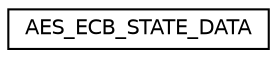 digraph "Graphical Class Hierarchy"
{
  edge [fontname="Helvetica",fontsize="10",labelfontname="Helvetica",labelfontsize="10"];
  node [fontname="Helvetica",fontsize="10",shape=record];
  rankdir="LR";
  Node1 [label="AES_ECB_STATE_DATA",height=0.2,width=0.4,color="black", fillcolor="white", style="filled",URL="$struct_a_e_s___e_c_b___s_t_a_t_e___d_a_t_a.html"];
}
